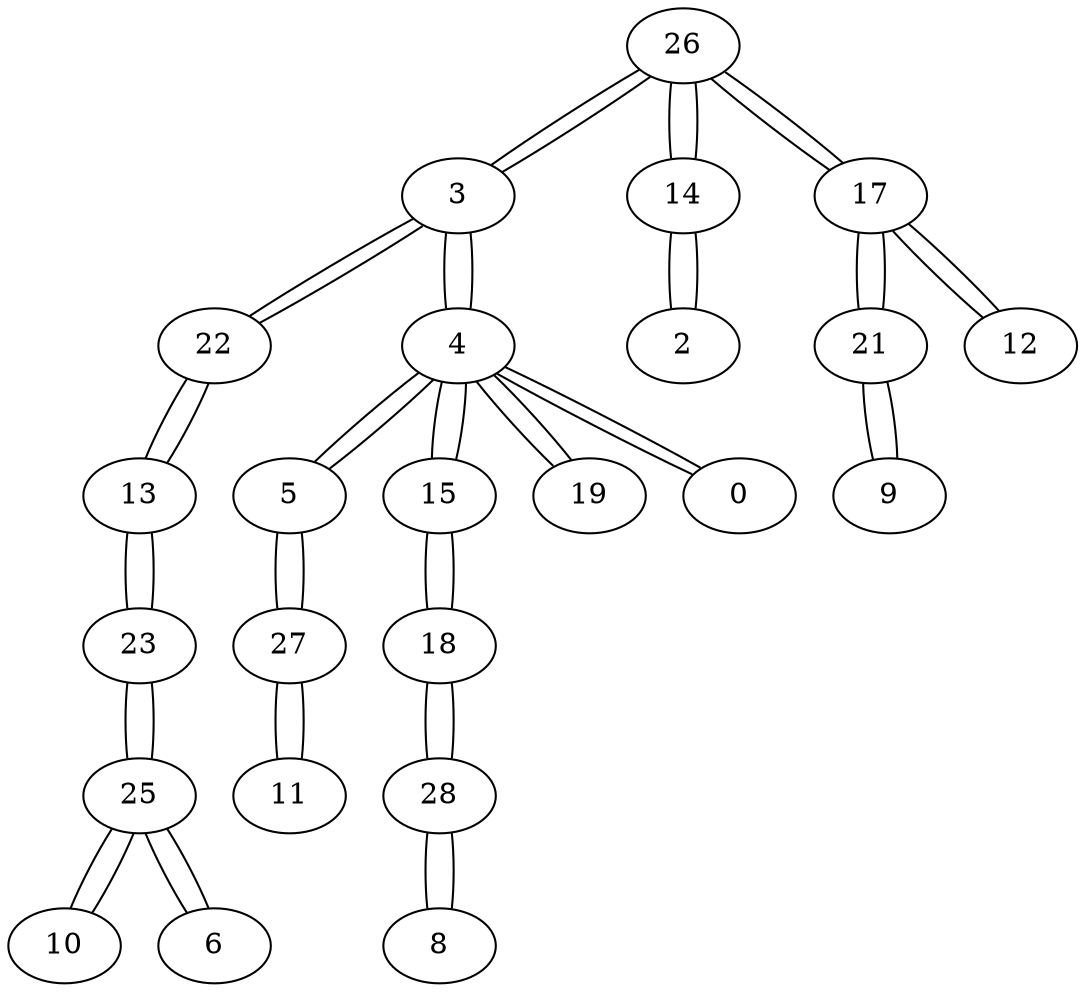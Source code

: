 graph {
26 -- 3 [ distancia=1 ]
26 -- 14 [ distancia=1 ]
26 -- 17 [ distancia=5 ]
3 -- 26 [ distancia=1 ]
3 -- 22 [ distancia=10 ]
3 -- 4 [ distancia=11 ]
14 -- 26 [ distancia=1 ]
14 -- 2 [ distancia=8 ]
13 -- 23 [ distancia=3 ]
13 -- 22 [ distancia=8 ]
23 -- 13 [ distancia=3 ]
23 -- 25 [ distancia=5 ]
27 -- 5 [ distancia=6 ]
27 -- 11 [ distancia=8 ]
11 -- 27 [ distancia=8 ]
18 -- 15 [ distancia=4 ]
18 -- 28 [ distancia=11 ]
15 -- 18 [ distancia=4 ]
15 -- 4 [ distancia=7 ]
25 -- 23 [ distancia=5 ]
25 -- 10 [ distancia=9 ]
25 -- 6 [ distancia=15 ]
17 -- 26 [ distancia=5 ]
17 -- 21 [ distancia=11 ]
17 -- 12 [ distancia=13 ]
5 -- 27 [ distancia=6 ]
5 -- 4 [ distancia=9 ]
4 -- 15 [ distancia=7 ]
4 -- 5 [ distancia=9 ]
4 -- 19 [ distancia=10 ]
4 -- 3 [ distancia=11 ]
4 -- 0 [ distancia=14 ]
22 -- 13 [ distancia=8 ]
22 -- 3 [ distancia=10 ]
2 -- 14 [ distancia=8 ]
28 -- 8 [ distancia=9 ]
28 -- 18 [ distancia=11 ]
8 -- 28 [ distancia=9 ]
10 -- 25 [ distancia=9 ]
21 -- 17 [ distancia=11 ]
21 -- 9 [ distancia=12 ]
9 -- 21 [ distancia=12 ]
19 -- 4 [ distancia=10 ]
12 -- 17 [ distancia=13 ]
0 -- 4 [ distancia=14 ]
6 -- 25 [ distancia=15 ]
}
